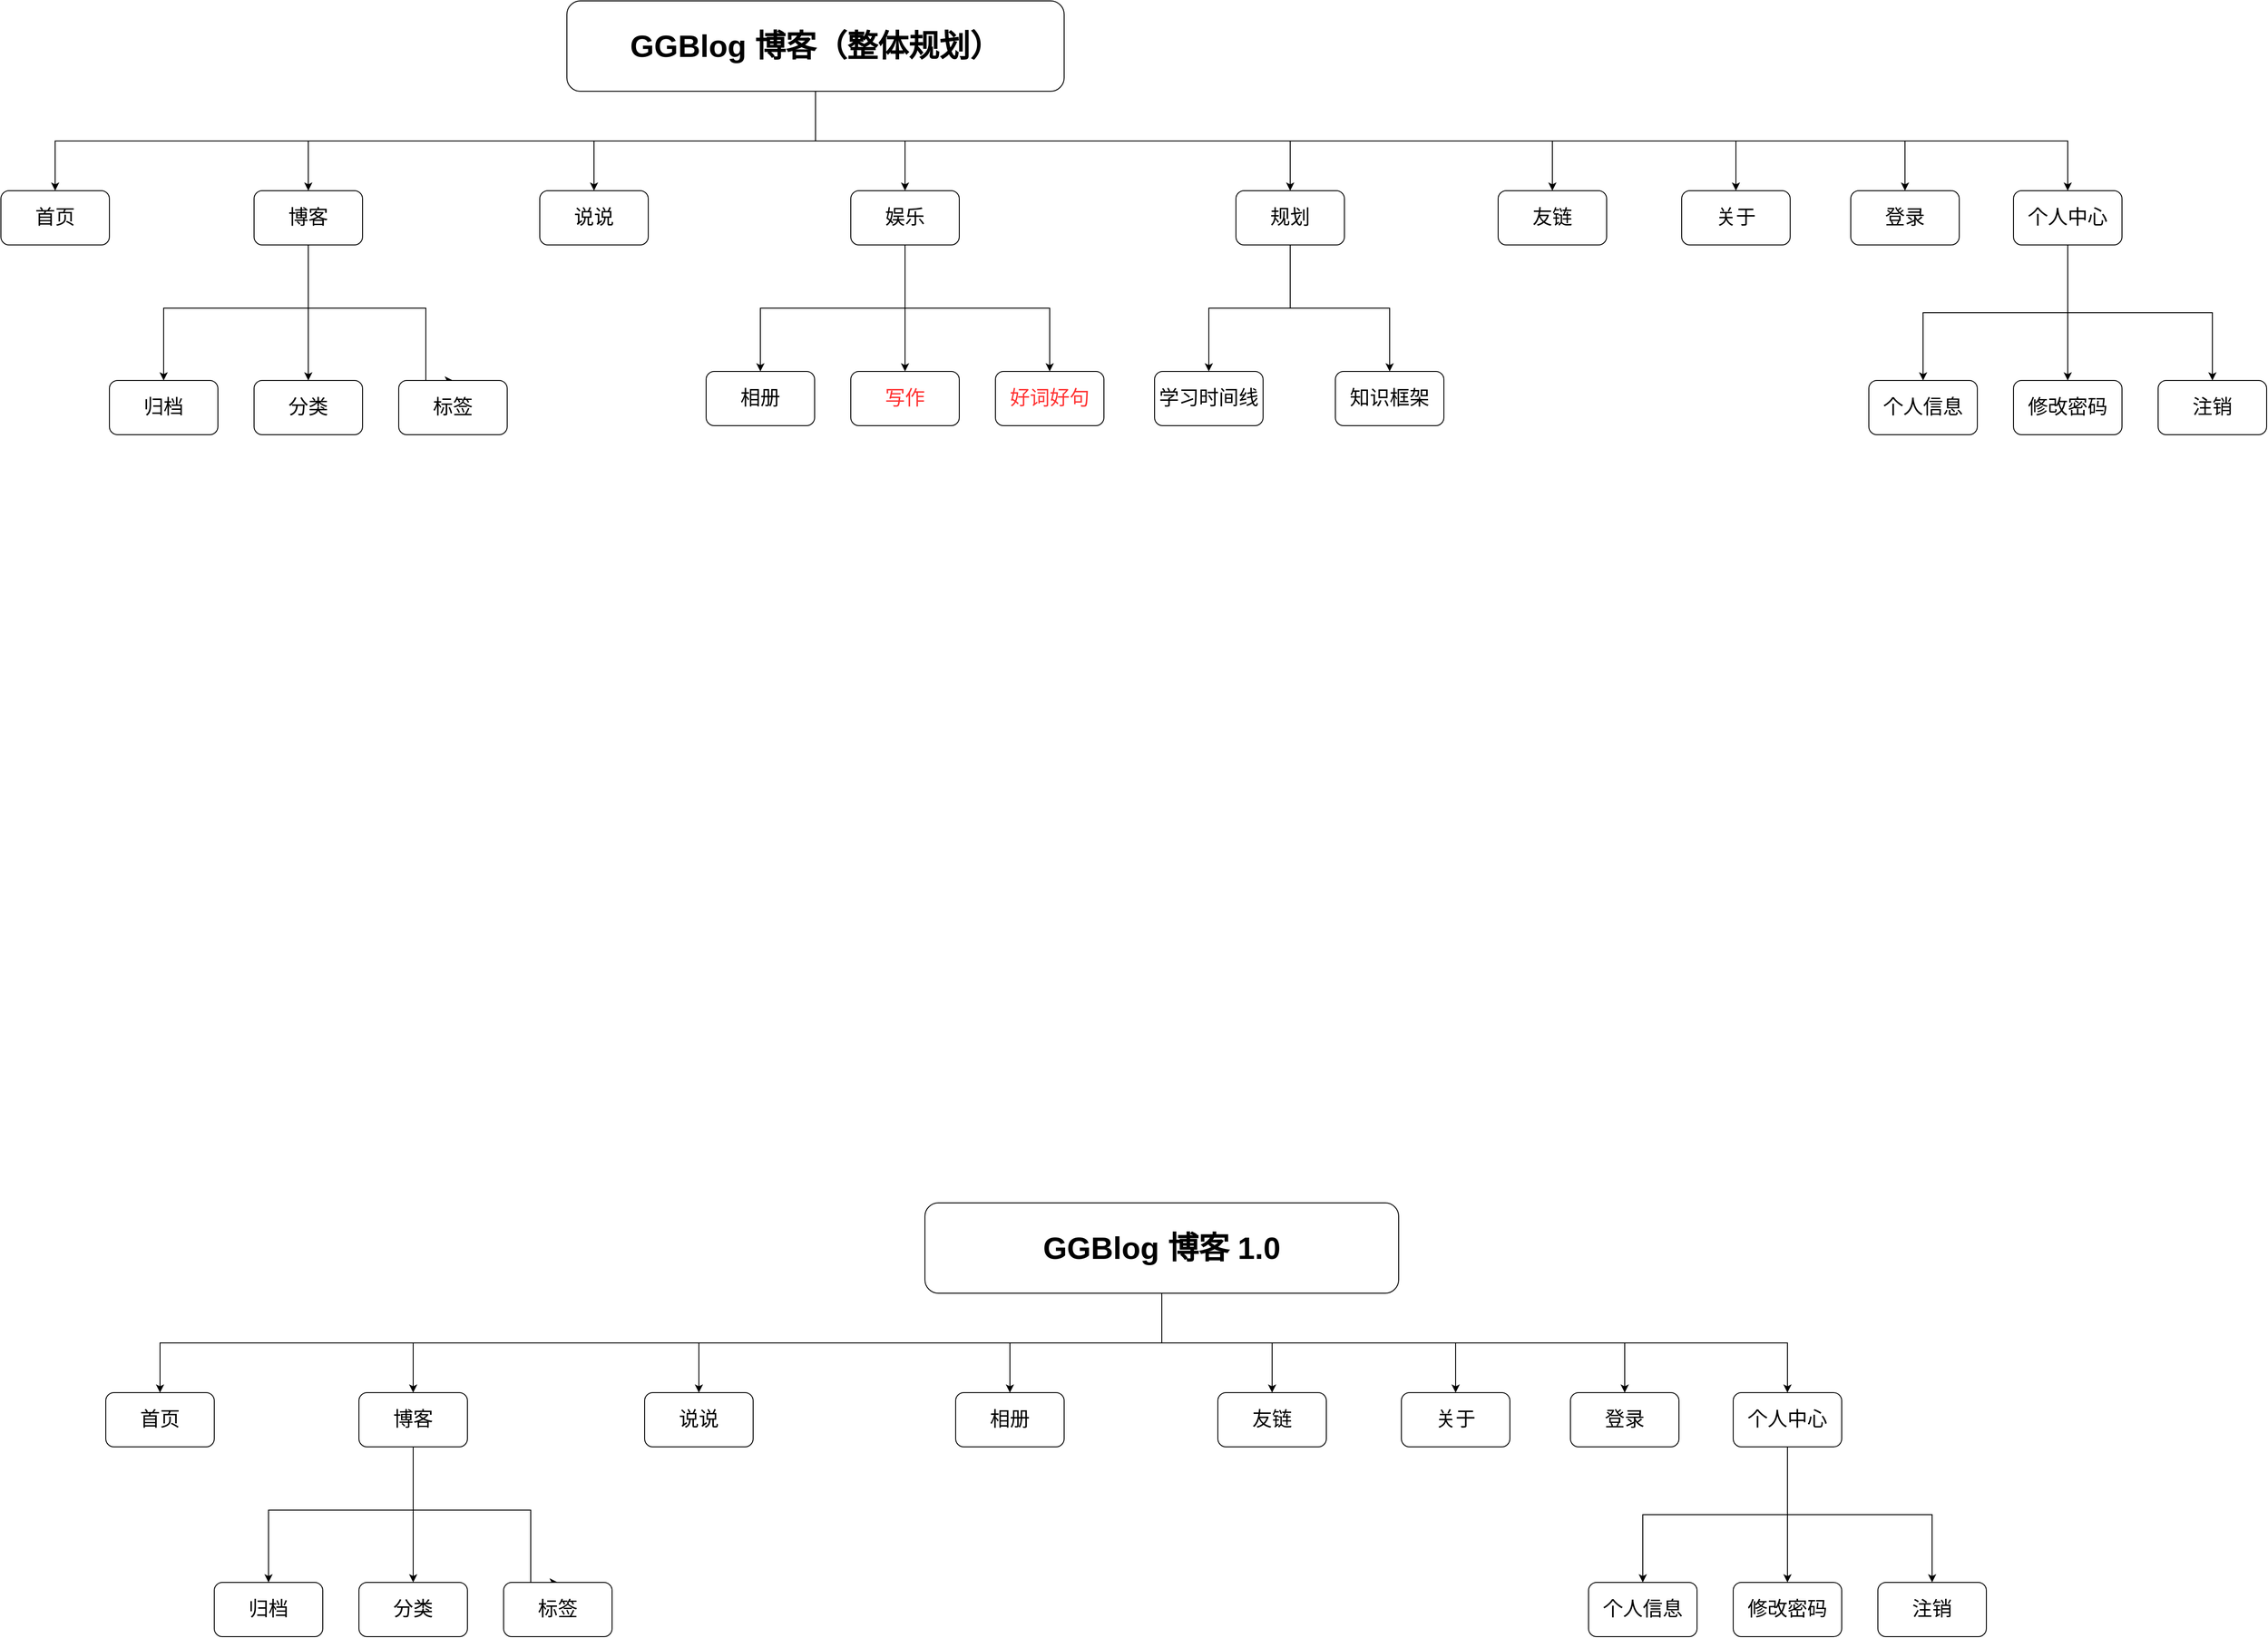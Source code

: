 <mxfile version="21.6.6" type="github">
  <diagram id="prtHgNgQTEPvFCAcTncT" name="Page-1">
    <mxGraphModel dx="3452" dy="1355" grid="1" gridSize="10" guides="1" tooltips="1" connect="1" arrows="1" fold="1" page="1" pageScale="1" pageWidth="827" pageHeight="1169" math="0" shadow="0">
      <root>
        <mxCell id="0" />
        <mxCell id="1" parent="0" />
        <mxCell id="rcNtdZ8EUzeAehjGoCMw-40" style="edgeStyle=orthogonalEdgeStyle;rounded=0;orthogonalLoop=1;jettySize=auto;html=1;exitX=0.5;exitY=1;exitDx=0;exitDy=0;entryX=0.5;entryY=0;entryDx=0;entryDy=0;" edge="1" parent="1" source="rcNtdZ8EUzeAehjGoCMw-4" target="rcNtdZ8EUzeAehjGoCMw-37">
          <mxGeometry relative="1" as="geometry" />
        </mxCell>
        <mxCell id="rcNtdZ8EUzeAehjGoCMw-41" style="edgeStyle=orthogonalEdgeStyle;rounded=0;orthogonalLoop=1;jettySize=auto;html=1;exitX=0.5;exitY=1;exitDx=0;exitDy=0;entryX=0.5;entryY=0;entryDx=0;entryDy=0;" edge="1" parent="1" source="rcNtdZ8EUzeAehjGoCMw-4" target="rcNtdZ8EUzeAehjGoCMw-36">
          <mxGeometry relative="1" as="geometry" />
        </mxCell>
        <mxCell id="rcNtdZ8EUzeAehjGoCMw-51" style="edgeStyle=orthogonalEdgeStyle;rounded=0;orthogonalLoop=1;jettySize=auto;html=1;exitX=0.5;exitY=1;exitDx=0;exitDy=0;entryX=0.5;entryY=0;entryDx=0;entryDy=0;" edge="1" parent="1" source="rcNtdZ8EUzeAehjGoCMw-4" target="rcNtdZ8EUzeAehjGoCMw-50">
          <mxGeometry relative="1" as="geometry" />
        </mxCell>
        <mxCell id="rcNtdZ8EUzeAehjGoCMw-4" value="娱乐" style="rounded=1;whiteSpace=wrap;html=1;fontSize=22;" vertex="1" parent="1">
          <mxGeometry x="314" y="220" width="120" height="60" as="geometry" />
        </mxCell>
        <mxCell id="rcNtdZ8EUzeAehjGoCMw-2" value="首页" style="rounded=1;whiteSpace=wrap;html=1;fontSize=22;" vertex="1" parent="1">
          <mxGeometry x="-626" y="220" width="120" height="60" as="geometry" />
        </mxCell>
        <mxCell id="rcNtdZ8EUzeAehjGoCMw-52" style="edgeStyle=orthogonalEdgeStyle;rounded=0;orthogonalLoop=1;jettySize=auto;html=1;exitX=0.5;exitY=1;exitDx=0;exitDy=0;entryX=0.5;entryY=0;entryDx=0;entryDy=0;" edge="1" parent="1" source="rcNtdZ8EUzeAehjGoCMw-1" target="rcNtdZ8EUzeAehjGoCMw-2">
          <mxGeometry relative="1" as="geometry" />
        </mxCell>
        <mxCell id="rcNtdZ8EUzeAehjGoCMw-53" style="edgeStyle=orthogonalEdgeStyle;rounded=0;orthogonalLoop=1;jettySize=auto;html=1;exitX=0.5;exitY=1;exitDx=0;exitDy=0;entryX=0.5;entryY=0;entryDx=0;entryDy=0;" edge="1" parent="1" source="rcNtdZ8EUzeAehjGoCMw-1" target="rcNtdZ8EUzeAehjGoCMw-6">
          <mxGeometry relative="1" as="geometry" />
        </mxCell>
        <mxCell id="rcNtdZ8EUzeAehjGoCMw-54" style="edgeStyle=orthogonalEdgeStyle;rounded=0;orthogonalLoop=1;jettySize=auto;html=1;exitX=0.5;exitY=1;exitDx=0;exitDy=0;entryX=0.5;entryY=0;entryDx=0;entryDy=0;" edge="1" parent="1" source="rcNtdZ8EUzeAehjGoCMw-1" target="rcNtdZ8EUzeAehjGoCMw-4">
          <mxGeometry relative="1" as="geometry" />
        </mxCell>
        <mxCell id="rcNtdZ8EUzeAehjGoCMw-55" style="edgeStyle=orthogonalEdgeStyle;rounded=0;orthogonalLoop=1;jettySize=auto;html=1;exitX=0.5;exitY=1;exitDx=0;exitDy=0;entryX=0.5;entryY=0;entryDx=0;entryDy=0;" edge="1" parent="1" source="rcNtdZ8EUzeAehjGoCMw-1" target="rcNtdZ8EUzeAehjGoCMw-29">
          <mxGeometry relative="1" as="geometry" />
        </mxCell>
        <mxCell id="rcNtdZ8EUzeAehjGoCMw-56" style="edgeStyle=orthogonalEdgeStyle;rounded=0;orthogonalLoop=1;jettySize=auto;html=1;exitX=0.5;exitY=1;exitDx=0;exitDy=0;entryX=0.5;entryY=0;entryDx=0;entryDy=0;" edge="1" parent="1" source="rcNtdZ8EUzeAehjGoCMw-1" target="rcNtdZ8EUzeAehjGoCMw-31">
          <mxGeometry relative="1" as="geometry" />
        </mxCell>
        <mxCell id="rcNtdZ8EUzeAehjGoCMw-57" style="edgeStyle=orthogonalEdgeStyle;rounded=0;orthogonalLoop=1;jettySize=auto;html=1;exitX=0.5;exitY=1;exitDx=0;exitDy=0;entryX=0.5;entryY=0;entryDx=0;entryDy=0;" edge="1" parent="1" source="rcNtdZ8EUzeAehjGoCMw-1" target="rcNtdZ8EUzeAehjGoCMw-43">
          <mxGeometry relative="1" as="geometry" />
        </mxCell>
        <mxCell id="rcNtdZ8EUzeAehjGoCMw-58" style="edgeStyle=orthogonalEdgeStyle;rounded=0;orthogonalLoop=1;jettySize=auto;html=1;exitX=0.5;exitY=1;exitDx=0;exitDy=0;entryX=0.5;entryY=0;entryDx=0;entryDy=0;" edge="1" parent="1" source="rcNtdZ8EUzeAehjGoCMw-1" target="rcNtdZ8EUzeAehjGoCMw-33">
          <mxGeometry relative="1" as="geometry" />
        </mxCell>
        <mxCell id="rcNtdZ8EUzeAehjGoCMw-59" style="edgeStyle=orthogonalEdgeStyle;rounded=0;orthogonalLoop=1;jettySize=auto;html=1;exitX=0.5;exitY=1;exitDx=0;exitDy=0;entryX=0.5;entryY=0;entryDx=0;entryDy=0;" edge="1" parent="1" source="rcNtdZ8EUzeAehjGoCMw-1" target="rcNtdZ8EUzeAehjGoCMw-8">
          <mxGeometry relative="1" as="geometry" />
        </mxCell>
        <mxCell id="rcNtdZ8EUzeAehjGoCMw-100" style="edgeStyle=orthogonalEdgeStyle;rounded=0;orthogonalLoop=1;jettySize=auto;html=1;exitX=0.5;exitY=1;exitDx=0;exitDy=0;" edge="1" parent="1" source="rcNtdZ8EUzeAehjGoCMw-1" target="rcNtdZ8EUzeAehjGoCMw-96">
          <mxGeometry relative="1" as="geometry" />
        </mxCell>
        <mxCell id="rcNtdZ8EUzeAehjGoCMw-1" value="&lt;b&gt;&lt;font style=&quot;font-size: 34px;&quot;&gt;GGBlog 博客（整体规划）&lt;/font&gt;&lt;/b&gt;" style="rounded=1;whiteSpace=wrap;html=1;" vertex="1" parent="1">
          <mxGeometry y="10" width="550" height="100" as="geometry" />
        </mxCell>
        <mxCell id="rcNtdZ8EUzeAehjGoCMw-23" style="edgeStyle=orthogonalEdgeStyle;rounded=0;orthogonalLoop=1;jettySize=auto;html=1;entryX=0.5;entryY=0;entryDx=0;entryDy=0;fontSize=22;" edge="1" parent="1" source="rcNtdZ8EUzeAehjGoCMw-6" target="rcNtdZ8EUzeAehjGoCMw-21">
          <mxGeometry relative="1" as="geometry" />
        </mxCell>
        <mxCell id="rcNtdZ8EUzeAehjGoCMw-25" style="edgeStyle=orthogonalEdgeStyle;rounded=0;orthogonalLoop=1;jettySize=auto;html=1;entryX=0.5;entryY=0;entryDx=0;entryDy=0;fontSize=22;" edge="1" parent="1" source="rcNtdZ8EUzeAehjGoCMw-6" target="rcNtdZ8EUzeAehjGoCMw-19">
          <mxGeometry relative="1" as="geometry">
            <Array as="points">
              <mxPoint x="-286" y="350" />
              <mxPoint x="-446" y="350" />
            </Array>
          </mxGeometry>
        </mxCell>
        <mxCell id="rcNtdZ8EUzeAehjGoCMw-27" style="edgeStyle=orthogonalEdgeStyle;rounded=0;orthogonalLoop=1;jettySize=auto;html=1;exitX=0.5;exitY=1;exitDx=0;exitDy=0;entryX=0.5;entryY=0;entryDx=0;entryDy=0;fontSize=22;" edge="1" parent="1" source="rcNtdZ8EUzeAehjGoCMw-6" target="rcNtdZ8EUzeAehjGoCMw-22">
          <mxGeometry relative="1" as="geometry">
            <Array as="points">
              <mxPoint x="-286" y="350" />
              <mxPoint x="-156" y="350" />
            </Array>
          </mxGeometry>
        </mxCell>
        <mxCell id="rcNtdZ8EUzeAehjGoCMw-6" value="博客" style="rounded=1;whiteSpace=wrap;html=1;fontSize=22;" vertex="1" parent="1">
          <mxGeometry x="-346" y="220" width="120" height="60" as="geometry" />
        </mxCell>
        <mxCell id="rcNtdZ8EUzeAehjGoCMw-8" value="说说" style="rounded=1;whiteSpace=wrap;html=1;fontSize=22;" vertex="1" parent="1">
          <mxGeometry x="-30" y="220" width="120" height="60" as="geometry" />
        </mxCell>
        <mxCell id="rcNtdZ8EUzeAehjGoCMw-19" value="归档" style="rounded=1;whiteSpace=wrap;html=1;fontSize=22;" vertex="1" parent="1">
          <mxGeometry x="-506" y="430" width="120" height="60" as="geometry" />
        </mxCell>
        <mxCell id="rcNtdZ8EUzeAehjGoCMw-21" value="分类" style="rounded=1;whiteSpace=wrap;html=1;fontSize=22;" vertex="1" parent="1">
          <mxGeometry x="-346" y="430" width="120" height="60" as="geometry" />
        </mxCell>
        <mxCell id="rcNtdZ8EUzeAehjGoCMw-22" value="标签" style="rounded=1;whiteSpace=wrap;html=1;fontSize=22;" vertex="1" parent="1">
          <mxGeometry x="-186" y="430" width="120" height="60" as="geometry" />
        </mxCell>
        <mxCell id="rcNtdZ8EUzeAehjGoCMw-29" value="友链" style="rounded=1;whiteSpace=wrap;html=1;fontSize=22;" vertex="1" parent="1">
          <mxGeometry x="1030" y="220" width="120" height="60" as="geometry" />
        </mxCell>
        <mxCell id="rcNtdZ8EUzeAehjGoCMw-31" value="关于" style="rounded=1;whiteSpace=wrap;html=1;fontSize=22;" vertex="1" parent="1">
          <mxGeometry x="1233" y="220" width="120" height="60" as="geometry" />
        </mxCell>
        <mxCell id="rcNtdZ8EUzeAehjGoCMw-47" style="edgeStyle=orthogonalEdgeStyle;rounded=0;orthogonalLoop=1;jettySize=auto;html=1;exitX=0.5;exitY=1;exitDx=0;exitDy=0;entryX=0.5;entryY=0;entryDx=0;entryDy=0;" edge="1" parent="1" source="rcNtdZ8EUzeAehjGoCMw-33" target="rcNtdZ8EUzeAehjGoCMw-42">
          <mxGeometry relative="1" as="geometry" />
        </mxCell>
        <mxCell id="rcNtdZ8EUzeAehjGoCMw-48" style="edgeStyle=orthogonalEdgeStyle;rounded=0;orthogonalLoop=1;jettySize=auto;html=1;exitX=0.5;exitY=1;exitDx=0;exitDy=0;entryX=0.5;entryY=0;entryDx=0;entryDy=0;" edge="1" parent="1" source="rcNtdZ8EUzeAehjGoCMw-33" target="rcNtdZ8EUzeAehjGoCMw-44">
          <mxGeometry relative="1" as="geometry" />
        </mxCell>
        <mxCell id="rcNtdZ8EUzeAehjGoCMw-49" style="edgeStyle=orthogonalEdgeStyle;rounded=0;orthogonalLoop=1;jettySize=auto;html=1;exitX=0.5;exitY=1;exitDx=0;exitDy=0;entryX=0.5;entryY=0;entryDx=0;entryDy=0;" edge="1" parent="1" source="rcNtdZ8EUzeAehjGoCMw-33" target="rcNtdZ8EUzeAehjGoCMw-46">
          <mxGeometry relative="1" as="geometry" />
        </mxCell>
        <mxCell id="rcNtdZ8EUzeAehjGoCMw-33" value="个人中心" style="rounded=1;whiteSpace=wrap;html=1;fontSize=22;" vertex="1" parent="1">
          <mxGeometry x="1600" y="220" width="120" height="60" as="geometry" />
        </mxCell>
        <mxCell id="rcNtdZ8EUzeAehjGoCMw-36" value="&lt;font color=&quot;#ff3333&quot;&gt;写作&lt;/font&gt;" style="rounded=1;whiteSpace=wrap;html=1;fontSize=22;" vertex="1" parent="1">
          <mxGeometry x="314" y="420" width="120" height="60" as="geometry" />
        </mxCell>
        <mxCell id="rcNtdZ8EUzeAehjGoCMw-37" value="相册" style="rounded=1;whiteSpace=wrap;html=1;fontSize=22;" vertex="1" parent="1">
          <mxGeometry x="154" y="420" width="120" height="60" as="geometry" />
        </mxCell>
        <mxCell id="rcNtdZ8EUzeAehjGoCMw-42" value="个人信息" style="rounded=1;whiteSpace=wrap;html=1;fontSize=22;" vertex="1" parent="1">
          <mxGeometry x="1440" y="430" width="120" height="60" as="geometry" />
        </mxCell>
        <mxCell id="rcNtdZ8EUzeAehjGoCMw-43" value="登录" style="rounded=1;whiteSpace=wrap;html=1;fontSize=22;" vertex="1" parent="1">
          <mxGeometry x="1420" y="220" width="120" height="60" as="geometry" />
        </mxCell>
        <mxCell id="rcNtdZ8EUzeAehjGoCMw-44" value="修改密码" style="rounded=1;whiteSpace=wrap;html=1;fontSize=22;" vertex="1" parent="1">
          <mxGeometry x="1600" y="430" width="120" height="60" as="geometry" />
        </mxCell>
        <mxCell id="rcNtdZ8EUzeAehjGoCMw-46" value="注销" style="rounded=1;whiteSpace=wrap;html=1;fontSize=22;" vertex="1" parent="1">
          <mxGeometry x="1760" y="430" width="120" height="60" as="geometry" />
        </mxCell>
        <mxCell id="rcNtdZ8EUzeAehjGoCMw-50" value="&lt;font color=&quot;#ff3333&quot;&gt;好词好句&lt;/font&gt;" style="rounded=1;whiteSpace=wrap;html=1;fontSize=22;" vertex="1" parent="1">
          <mxGeometry x="474" y="420" width="120" height="60" as="geometry" />
        </mxCell>
        <mxCell id="rcNtdZ8EUzeAehjGoCMw-63" value="首页" style="rounded=1;whiteSpace=wrap;html=1;fontSize=22;" vertex="1" parent="1">
          <mxGeometry x="-510" y="1550" width="120" height="60" as="geometry" />
        </mxCell>
        <mxCell id="rcNtdZ8EUzeAehjGoCMw-64" style="edgeStyle=orthogonalEdgeStyle;rounded=0;orthogonalLoop=1;jettySize=auto;html=1;exitX=0.5;exitY=1;exitDx=0;exitDy=0;entryX=0.5;entryY=0;entryDx=0;entryDy=0;" edge="1" parent="1" source="rcNtdZ8EUzeAehjGoCMw-72" target="rcNtdZ8EUzeAehjGoCMw-63">
          <mxGeometry relative="1" as="geometry" />
        </mxCell>
        <mxCell id="rcNtdZ8EUzeAehjGoCMw-65" style="edgeStyle=orthogonalEdgeStyle;rounded=0;orthogonalLoop=1;jettySize=auto;html=1;exitX=0.5;exitY=1;exitDx=0;exitDy=0;entryX=0.5;entryY=0;entryDx=0;entryDy=0;" edge="1" parent="1" source="rcNtdZ8EUzeAehjGoCMw-72" target="rcNtdZ8EUzeAehjGoCMw-76">
          <mxGeometry relative="1" as="geometry" />
        </mxCell>
        <mxCell id="rcNtdZ8EUzeAehjGoCMw-66" style="edgeStyle=orthogonalEdgeStyle;rounded=0;orthogonalLoop=1;jettySize=auto;html=1;exitX=0.5;exitY=1;exitDx=0;exitDy=0;" edge="1" parent="1" source="rcNtdZ8EUzeAehjGoCMw-72" target="rcNtdZ8EUzeAehjGoCMw-88">
          <mxGeometry relative="1" as="geometry">
            <mxPoint x="490" y="1550" as="targetPoint" />
          </mxGeometry>
        </mxCell>
        <mxCell id="rcNtdZ8EUzeAehjGoCMw-67" style="edgeStyle=orthogonalEdgeStyle;rounded=0;orthogonalLoop=1;jettySize=auto;html=1;exitX=0.5;exitY=1;exitDx=0;exitDy=0;entryX=0.5;entryY=0;entryDx=0;entryDy=0;" edge="1" parent="1" source="rcNtdZ8EUzeAehjGoCMw-72" target="rcNtdZ8EUzeAehjGoCMw-81">
          <mxGeometry relative="1" as="geometry" />
        </mxCell>
        <mxCell id="rcNtdZ8EUzeAehjGoCMw-68" style="edgeStyle=orthogonalEdgeStyle;rounded=0;orthogonalLoop=1;jettySize=auto;html=1;exitX=0.5;exitY=1;exitDx=0;exitDy=0;entryX=0.5;entryY=0;entryDx=0;entryDy=0;" edge="1" parent="1" source="rcNtdZ8EUzeAehjGoCMw-72" target="rcNtdZ8EUzeAehjGoCMw-82">
          <mxGeometry relative="1" as="geometry" />
        </mxCell>
        <mxCell id="rcNtdZ8EUzeAehjGoCMw-69" style="edgeStyle=orthogonalEdgeStyle;rounded=0;orthogonalLoop=1;jettySize=auto;html=1;exitX=0.5;exitY=1;exitDx=0;exitDy=0;entryX=0.5;entryY=0;entryDx=0;entryDy=0;" edge="1" parent="1" source="rcNtdZ8EUzeAehjGoCMw-72" target="rcNtdZ8EUzeAehjGoCMw-90">
          <mxGeometry relative="1" as="geometry" />
        </mxCell>
        <mxCell id="rcNtdZ8EUzeAehjGoCMw-70" style="edgeStyle=orthogonalEdgeStyle;rounded=0;orthogonalLoop=1;jettySize=auto;html=1;exitX=0.5;exitY=1;exitDx=0;exitDy=0;entryX=0.5;entryY=0;entryDx=0;entryDy=0;" edge="1" parent="1" source="rcNtdZ8EUzeAehjGoCMw-72" target="rcNtdZ8EUzeAehjGoCMw-86">
          <mxGeometry relative="1" as="geometry" />
        </mxCell>
        <mxCell id="rcNtdZ8EUzeAehjGoCMw-71" style="edgeStyle=orthogonalEdgeStyle;rounded=0;orthogonalLoop=1;jettySize=auto;html=1;exitX=0.5;exitY=1;exitDx=0;exitDy=0;entryX=0.5;entryY=0;entryDx=0;entryDy=0;" edge="1" parent="1" source="rcNtdZ8EUzeAehjGoCMw-72" target="rcNtdZ8EUzeAehjGoCMw-77">
          <mxGeometry relative="1" as="geometry" />
        </mxCell>
        <mxCell id="rcNtdZ8EUzeAehjGoCMw-72" value="&lt;b&gt;&lt;font style=&quot;font-size: 34px;&quot;&gt;GGBlog 博客 1.0&lt;/font&gt;&lt;/b&gt;" style="rounded=1;whiteSpace=wrap;html=1;" vertex="1" parent="1">
          <mxGeometry x="396" y="1340" width="524" height="100" as="geometry" />
        </mxCell>
        <mxCell id="rcNtdZ8EUzeAehjGoCMw-73" style="edgeStyle=orthogonalEdgeStyle;rounded=0;orthogonalLoop=1;jettySize=auto;html=1;entryX=0.5;entryY=0;entryDx=0;entryDy=0;fontSize=22;" edge="1" parent="1" source="rcNtdZ8EUzeAehjGoCMw-76" target="rcNtdZ8EUzeAehjGoCMw-79">
          <mxGeometry relative="1" as="geometry" />
        </mxCell>
        <mxCell id="rcNtdZ8EUzeAehjGoCMw-74" style="edgeStyle=orthogonalEdgeStyle;rounded=0;orthogonalLoop=1;jettySize=auto;html=1;entryX=0.5;entryY=0;entryDx=0;entryDy=0;fontSize=22;" edge="1" parent="1" source="rcNtdZ8EUzeAehjGoCMw-76" target="rcNtdZ8EUzeAehjGoCMw-78">
          <mxGeometry relative="1" as="geometry">
            <Array as="points">
              <mxPoint x="-170" y="1680" />
              <mxPoint x="-330" y="1680" />
            </Array>
          </mxGeometry>
        </mxCell>
        <mxCell id="rcNtdZ8EUzeAehjGoCMw-75" style="edgeStyle=orthogonalEdgeStyle;rounded=0;orthogonalLoop=1;jettySize=auto;html=1;exitX=0.5;exitY=1;exitDx=0;exitDy=0;entryX=0.5;entryY=0;entryDx=0;entryDy=0;fontSize=22;" edge="1" parent="1" source="rcNtdZ8EUzeAehjGoCMw-76" target="rcNtdZ8EUzeAehjGoCMw-80">
          <mxGeometry relative="1" as="geometry">
            <Array as="points">
              <mxPoint x="-170" y="1680" />
              <mxPoint x="-40" y="1680" />
            </Array>
          </mxGeometry>
        </mxCell>
        <mxCell id="rcNtdZ8EUzeAehjGoCMw-76" value="博客" style="rounded=1;whiteSpace=wrap;html=1;fontSize=22;" vertex="1" parent="1">
          <mxGeometry x="-230" y="1550" width="120" height="60" as="geometry" />
        </mxCell>
        <mxCell id="rcNtdZ8EUzeAehjGoCMw-77" value="说说" style="rounded=1;whiteSpace=wrap;html=1;fontSize=22;" vertex="1" parent="1">
          <mxGeometry x="86" y="1550" width="120" height="60" as="geometry" />
        </mxCell>
        <mxCell id="rcNtdZ8EUzeAehjGoCMw-78" value="归档" style="rounded=1;whiteSpace=wrap;html=1;fontSize=22;" vertex="1" parent="1">
          <mxGeometry x="-390" y="1760" width="120" height="60" as="geometry" />
        </mxCell>
        <mxCell id="rcNtdZ8EUzeAehjGoCMw-79" value="分类" style="rounded=1;whiteSpace=wrap;html=1;fontSize=22;" vertex="1" parent="1">
          <mxGeometry x="-230" y="1760" width="120" height="60" as="geometry" />
        </mxCell>
        <mxCell id="rcNtdZ8EUzeAehjGoCMw-80" value="标签" style="rounded=1;whiteSpace=wrap;html=1;fontSize=22;" vertex="1" parent="1">
          <mxGeometry x="-70" y="1760" width="120" height="60" as="geometry" />
        </mxCell>
        <mxCell id="rcNtdZ8EUzeAehjGoCMw-81" value="友链" style="rounded=1;whiteSpace=wrap;html=1;fontSize=22;" vertex="1" parent="1">
          <mxGeometry x="720" y="1550" width="120" height="60" as="geometry" />
        </mxCell>
        <mxCell id="rcNtdZ8EUzeAehjGoCMw-82" value="关于" style="rounded=1;whiteSpace=wrap;html=1;fontSize=22;" vertex="1" parent="1">
          <mxGeometry x="923" y="1550" width="120" height="60" as="geometry" />
        </mxCell>
        <mxCell id="rcNtdZ8EUzeAehjGoCMw-83" style="edgeStyle=orthogonalEdgeStyle;rounded=0;orthogonalLoop=1;jettySize=auto;html=1;exitX=0.5;exitY=1;exitDx=0;exitDy=0;entryX=0.5;entryY=0;entryDx=0;entryDy=0;" edge="1" parent="1" source="rcNtdZ8EUzeAehjGoCMw-86" target="rcNtdZ8EUzeAehjGoCMw-89">
          <mxGeometry relative="1" as="geometry" />
        </mxCell>
        <mxCell id="rcNtdZ8EUzeAehjGoCMw-84" style="edgeStyle=orthogonalEdgeStyle;rounded=0;orthogonalLoop=1;jettySize=auto;html=1;exitX=0.5;exitY=1;exitDx=0;exitDy=0;entryX=0.5;entryY=0;entryDx=0;entryDy=0;" edge="1" parent="1" source="rcNtdZ8EUzeAehjGoCMw-86" target="rcNtdZ8EUzeAehjGoCMw-91">
          <mxGeometry relative="1" as="geometry" />
        </mxCell>
        <mxCell id="rcNtdZ8EUzeAehjGoCMw-85" style="edgeStyle=orthogonalEdgeStyle;rounded=0;orthogonalLoop=1;jettySize=auto;html=1;exitX=0.5;exitY=1;exitDx=0;exitDy=0;entryX=0.5;entryY=0;entryDx=0;entryDy=0;" edge="1" parent="1" source="rcNtdZ8EUzeAehjGoCMw-86" target="rcNtdZ8EUzeAehjGoCMw-92">
          <mxGeometry relative="1" as="geometry" />
        </mxCell>
        <mxCell id="rcNtdZ8EUzeAehjGoCMw-86" value="个人中心" style="rounded=1;whiteSpace=wrap;html=1;fontSize=22;" vertex="1" parent="1">
          <mxGeometry x="1290" y="1550" width="120" height="60" as="geometry" />
        </mxCell>
        <mxCell id="rcNtdZ8EUzeAehjGoCMw-88" value="相册" style="rounded=1;whiteSpace=wrap;html=1;fontSize=22;" vertex="1" parent="1">
          <mxGeometry x="430" y="1550" width="120" height="60" as="geometry" />
        </mxCell>
        <mxCell id="rcNtdZ8EUzeAehjGoCMw-89" value="个人信息" style="rounded=1;whiteSpace=wrap;html=1;fontSize=22;" vertex="1" parent="1">
          <mxGeometry x="1130" y="1760" width="120" height="60" as="geometry" />
        </mxCell>
        <mxCell id="rcNtdZ8EUzeAehjGoCMw-90" value="登录" style="rounded=1;whiteSpace=wrap;html=1;fontSize=22;" vertex="1" parent="1">
          <mxGeometry x="1110" y="1550" width="120" height="60" as="geometry" />
        </mxCell>
        <mxCell id="rcNtdZ8EUzeAehjGoCMw-91" value="修改密码" style="rounded=1;whiteSpace=wrap;html=1;fontSize=22;" vertex="1" parent="1">
          <mxGeometry x="1290" y="1760" width="120" height="60" as="geometry" />
        </mxCell>
        <mxCell id="rcNtdZ8EUzeAehjGoCMw-92" value="注销" style="rounded=1;whiteSpace=wrap;html=1;fontSize=22;" vertex="1" parent="1">
          <mxGeometry x="1450" y="1760" width="120" height="60" as="geometry" />
        </mxCell>
        <mxCell id="rcNtdZ8EUzeAehjGoCMw-101" style="edgeStyle=orthogonalEdgeStyle;rounded=0;orthogonalLoop=1;jettySize=auto;html=1;exitX=0.5;exitY=1;exitDx=0;exitDy=0;entryX=0.5;entryY=0;entryDx=0;entryDy=0;" edge="1" parent="1" source="rcNtdZ8EUzeAehjGoCMw-96" target="rcNtdZ8EUzeAehjGoCMw-97">
          <mxGeometry relative="1" as="geometry" />
        </mxCell>
        <mxCell id="rcNtdZ8EUzeAehjGoCMw-102" style="edgeStyle=orthogonalEdgeStyle;rounded=0;orthogonalLoop=1;jettySize=auto;html=1;exitX=0.5;exitY=1;exitDx=0;exitDy=0;entryX=0.5;entryY=0;entryDx=0;entryDy=0;" edge="1" parent="1" source="rcNtdZ8EUzeAehjGoCMw-96" target="rcNtdZ8EUzeAehjGoCMw-99">
          <mxGeometry relative="1" as="geometry" />
        </mxCell>
        <mxCell id="rcNtdZ8EUzeAehjGoCMw-96" value="规划" style="rounded=1;whiteSpace=wrap;html=1;fontSize=22;" vertex="1" parent="1">
          <mxGeometry x="740" y="220" width="120" height="60" as="geometry" />
        </mxCell>
        <mxCell id="rcNtdZ8EUzeAehjGoCMw-97" value="学习时间线" style="rounded=1;whiteSpace=wrap;html=1;fontSize=22;" vertex="1" parent="1">
          <mxGeometry x="650" y="420" width="120" height="60" as="geometry" />
        </mxCell>
        <mxCell id="rcNtdZ8EUzeAehjGoCMw-99" value="知识框架" style="rounded=1;whiteSpace=wrap;html=1;fontSize=22;" vertex="1" parent="1">
          <mxGeometry x="850" y="420" width="120" height="60" as="geometry" />
        </mxCell>
      </root>
    </mxGraphModel>
  </diagram>
</mxfile>
